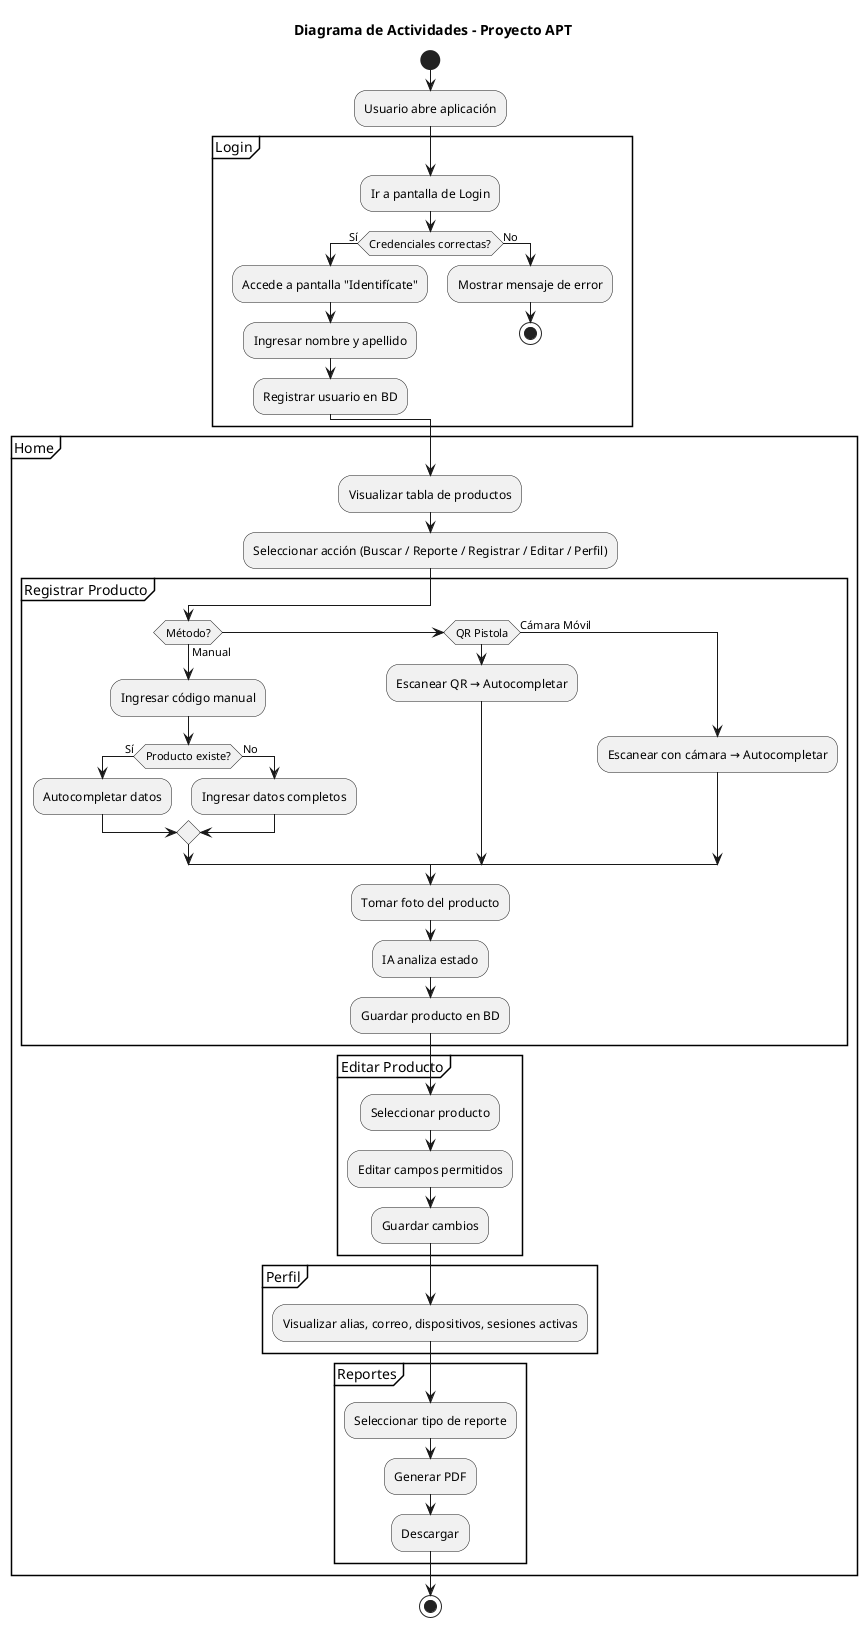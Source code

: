 @startuml Diagrama_de_actividades_v2
title Diagrama de Actividades - Proyecto APT

start

:Usuario abre aplicación;
partition "Login" {
    :Ir a pantalla de Login;
    if (Credenciales correctas?) then (Sí)
        :Accede a pantalla "Identifícate";
        :Ingresar nombre y apellido;
        :Registrar usuario en BD;
    else (No)
        :Mostrar mensaje de error;
        stop
    endif
}

partition "Home" {
    :Visualizar tabla de productos;
    :Seleccionar acción (Buscar / Reporte / Registrar / Editar / Perfil);

    partition "Registrar Producto" {
        if (Método?) then (Manual)
            :Ingresar código manual;
            if (Producto existe?) then (Sí)
                :Autocompletar datos;
            else (No)
                :Ingresar datos completos;
            endif
        elseif (QR Pistola)
            :Escanear QR → Autocompletar;
        else (Cámara Móvil)
            :Escanear con cámara → Autocompletar;
        endif
        :Tomar foto del producto;
        :IA analiza estado;
        :Guardar producto en BD;
    }

    partition "Editar Producto" {
        :Seleccionar producto;
        :Editar campos permitidos;
        :Guardar cambios;
    }

    partition "Perfil" {
        :Visualizar alias, correo, dispositivos, sesiones activas;
    }

    partition "Reportes" {
        :Seleccionar tipo de reporte;
        :Generar PDF;
        :Descargar;
    }
}

stop
@enduml